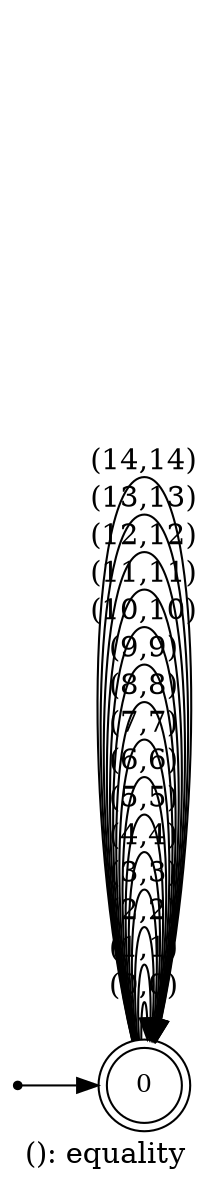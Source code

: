digraph G {
label = "(): equality";
rankdir = LR;
node [shape = doublecircle, label="0", fontsize=12]0;
node [shape = point ]; qi
qi ->0;
0 -> 0[ label = "(0,0)"];
0 -> 0[ label = "(1,1)"];
0 -> 0[ label = "(2,2)"];
0 -> 0[ label = "(3,3)"];
0 -> 0[ label = "(4,4)"];
0 -> 0[ label = "(5,5)"];
0 -> 0[ label = "(6,6)"];
0 -> 0[ label = "(7,7)"];
0 -> 0[ label = "(8,8)"];
0 -> 0[ label = "(9,9)"];
0 -> 0[ label = "(10,10)"];
0 -> 0[ label = "(11,11)"];
0 -> 0[ label = "(12,12)"];
0 -> 0[ label = "(13,13)"];
0 -> 0[ label = "(14,14)"];
}
